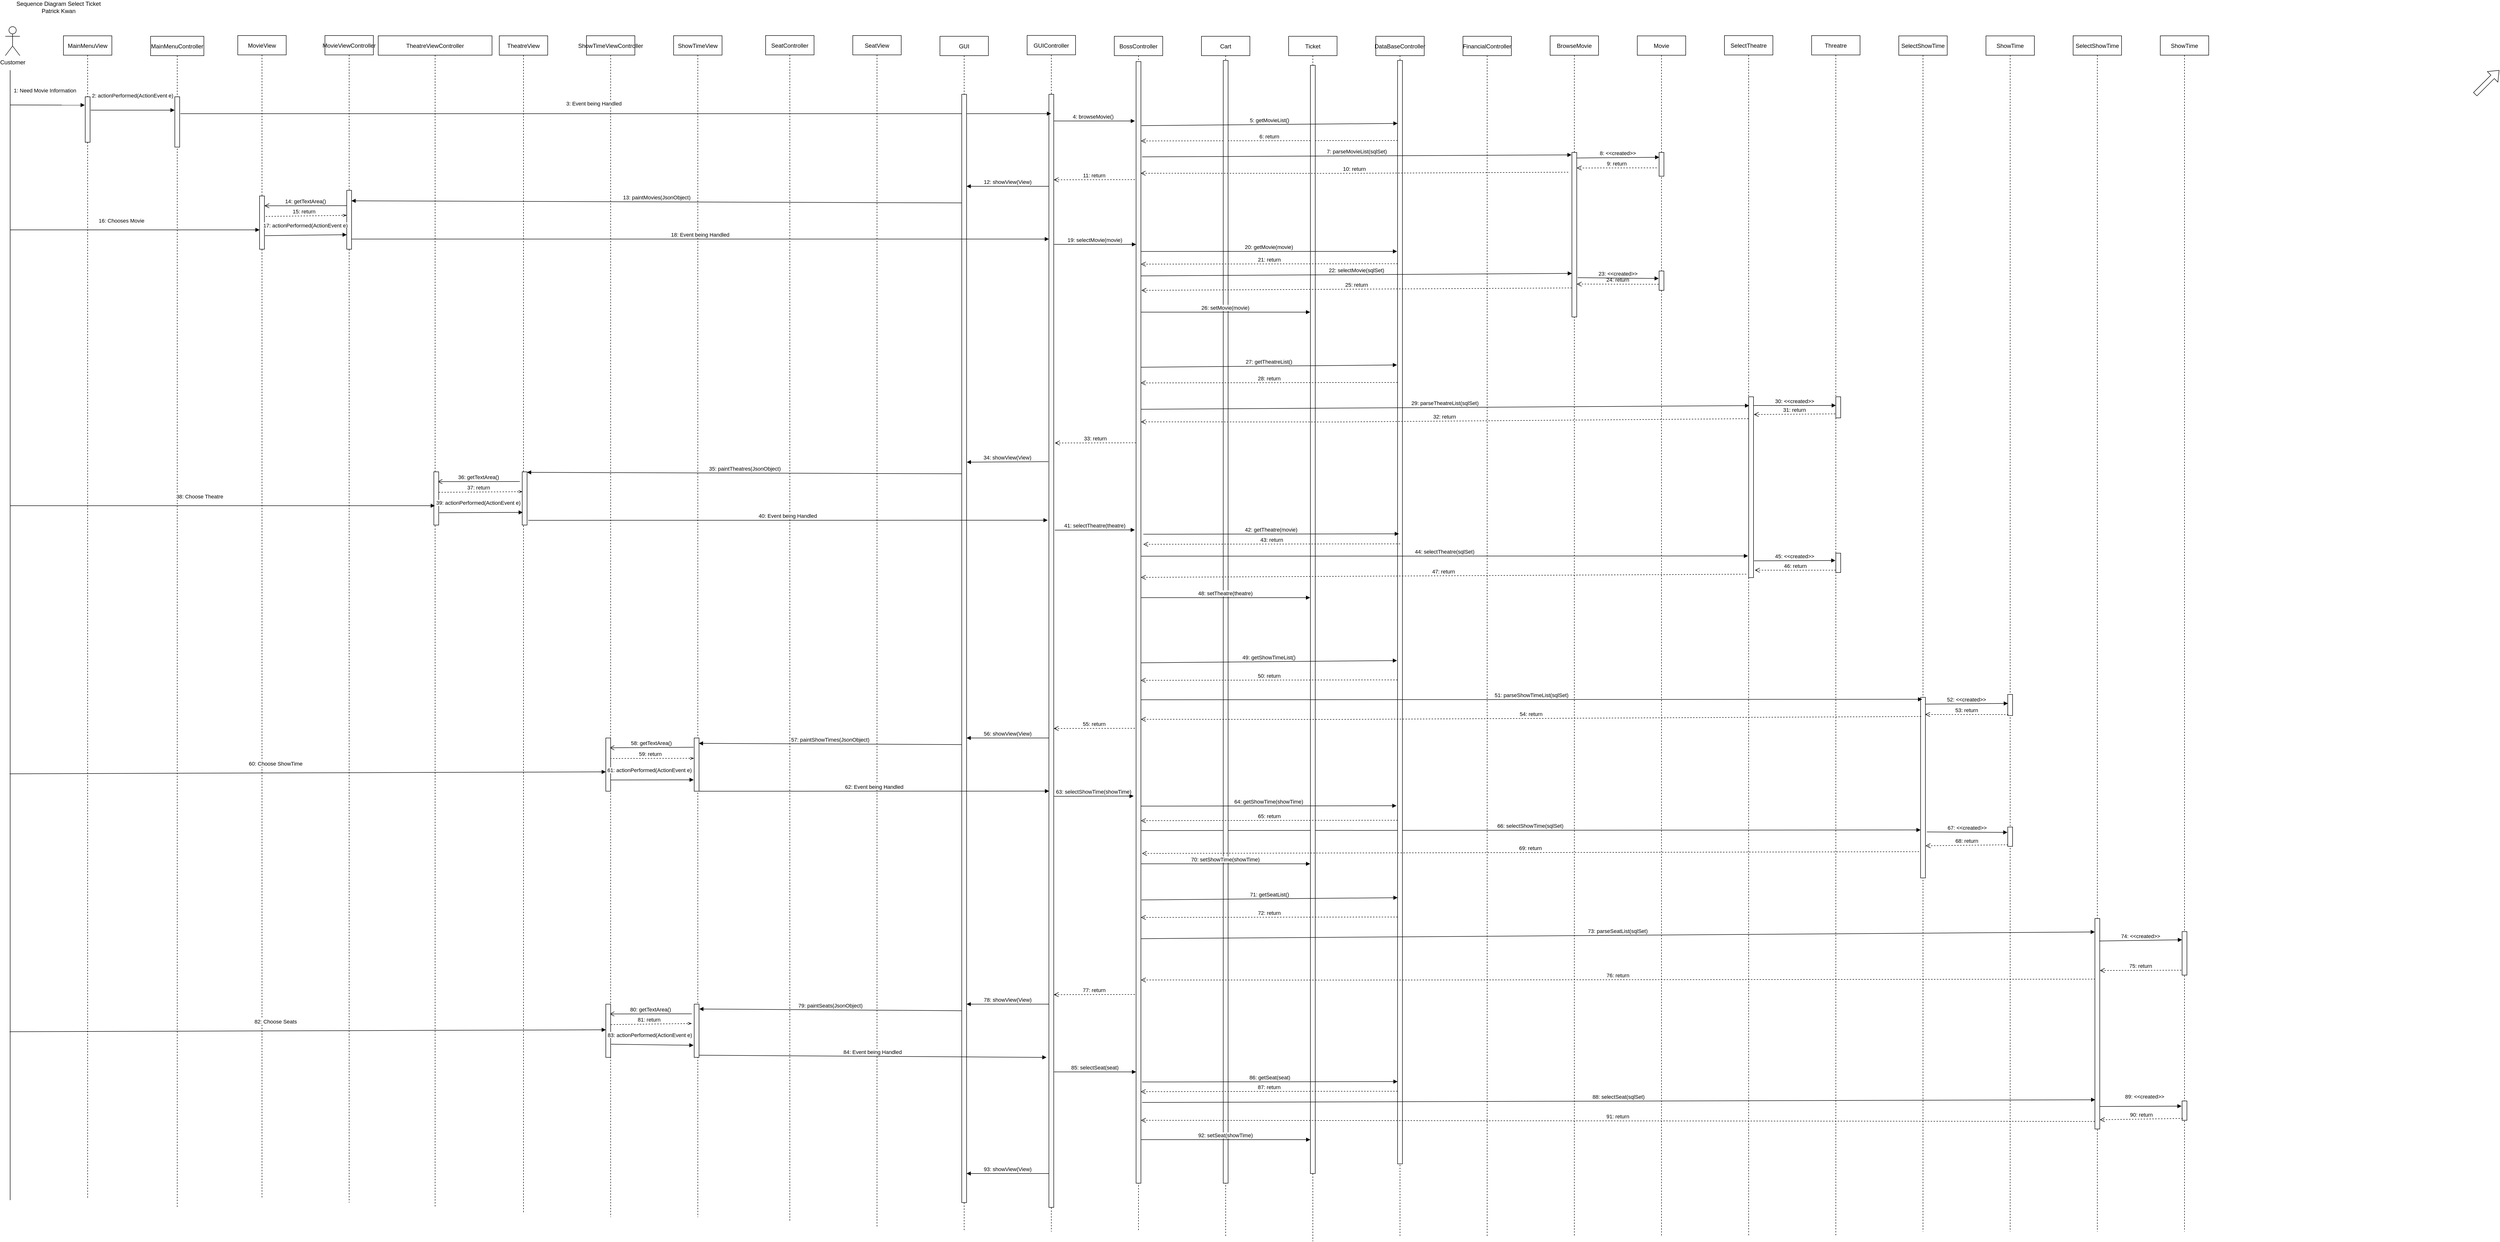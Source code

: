 <mxfile version="13.10.1" type="device"><diagram id="RpcwMZ3hJ1o9VPm2dOrJ" name="Page-1"><mxGraphModel dx="4512" dy="1007" grid="1" gridSize="10" guides="1" tooltips="1" connect="1" arrows="1" fold="1" page="1" pageScale="1" pageWidth="827" pageHeight="1169" math="0" shadow="0"><root><mxCell id="0"/><mxCell id="1" parent="0"/><mxCell id="SmkIMqeIg3POfSPbGRKb-4" value="GUI" style="shape=umlLifeline;perimeter=lifelinePerimeter;container=1;collapsible=0;recursiveResize=0;rounded=0;shadow=0;strokeWidth=1;" parent="1" vertex="1"><mxGeometry x="120" y="80" width="100" height="2470" as="geometry"/></mxCell><mxCell id="SmkIMqeIg3POfSPbGRKb-5" value="BossController" style="shape=umlLifeline;perimeter=lifelinePerimeter;container=1;collapsible=0;recursiveResize=0;rounded=0;shadow=0;strokeWidth=1;" parent="1" vertex="1"><mxGeometry x="480" y="80" width="100" height="2470" as="geometry"/></mxCell><mxCell id="SmkIMqeIg3POfSPbGRKb-6" value="Cart" style="shape=umlLifeline;perimeter=lifelinePerimeter;container=1;collapsible=0;recursiveResize=0;rounded=0;shadow=0;strokeWidth=1;" parent="1" vertex="1"><mxGeometry x="660" y="80" width="100" height="2480" as="geometry"/></mxCell><mxCell id="SmkIMqeIg3POfSPbGRKb-9" value="Ticket" style="shape=umlLifeline;perimeter=lifelinePerimeter;container=1;collapsible=0;recursiveResize=0;rounded=0;shadow=0;strokeWidth=1;" parent="1" vertex="1"><mxGeometry x="840" y="80" width="100" height="2490" as="geometry"/></mxCell><mxCell id="SmkIMqeIg3POfSPbGRKb-11" value="BrowseMovie" style="shape=umlLifeline;perimeter=lifelinePerimeter;container=1;collapsible=0;recursiveResize=0;rounded=0;shadow=0;strokeWidth=1;" parent="1" vertex="1"><mxGeometry x="1380" y="79.17" width="100" height="2480.83" as="geometry"/></mxCell><mxCell id="SmkIMqeIg3POfSPbGRKb-12" value="Movie" style="shape=umlLifeline;perimeter=lifelinePerimeter;container=1;collapsible=0;recursiveResize=0;rounded=0;shadow=0;strokeWidth=1;" parent="1" vertex="1"><mxGeometry x="1560" y="79.17" width="100" height="2480.83" as="geometry"/></mxCell><mxCell id="SmkIMqeIg3POfSPbGRKb-13" value="" style="points=[];perimeter=orthogonalPerimeter;rounded=0;shadow=0;strokeWidth=1;" parent="SmkIMqeIg3POfSPbGRKb-12" vertex="1"><mxGeometry x="45" y="240.83" width="10" height="49.17" as="geometry"/></mxCell><mxCell id="SmkIMqeIg3POfSPbGRKb-47" value="" style="points=[];perimeter=orthogonalPerimeter;rounded=0;shadow=0;strokeWidth=1;" parent="SmkIMqeIg3POfSPbGRKb-12" vertex="1"><mxGeometry x="45" y="485.83" width="10" height="40" as="geometry"/></mxCell><mxCell id="SmkIMqeIg3POfSPbGRKb-14" value="SelectTheatre" style="shape=umlLifeline;perimeter=lifelinePerimeter;container=1;collapsible=0;recursiveResize=0;rounded=0;shadow=0;strokeWidth=1;" parent="1" vertex="1"><mxGeometry x="1740" y="78.6" width="100" height="2481.4" as="geometry"/></mxCell><mxCell id="SmkIMqeIg3POfSPbGRKb-15" value="" style="points=[];perimeter=orthogonalPerimeter;rounded=0;shadow=0;strokeWidth=1;" parent="SmkIMqeIg3POfSPbGRKb-14" vertex="1"><mxGeometry x="50" y="746.31" width="10" height="373.69" as="geometry"/></mxCell><mxCell id="SmkIMqeIg3POfSPbGRKb-255" value="66: selectShowTime(sqlSet)" style="verticalAlign=bottom;endArrow=block;entryX=-0.3;entryY=0.779;shadow=0;strokeWidth=1;entryDx=0;entryDy=0;entryPerimeter=0;" parent="SmkIMqeIg3POfSPbGRKb-14" edge="1"><mxGeometry relative="1" as="geometry"><mxPoint x="-1206.72" y="1642.69" as="sourcePoint"/><mxPoint x="405" y="1641.398" as="targetPoint"/></mxGeometry></mxCell><mxCell id="SmkIMqeIg3POfSPbGRKb-16" value="Threatre" style="shape=umlLifeline;perimeter=lifelinePerimeter;container=1;collapsible=0;recursiveResize=0;rounded=0;shadow=0;strokeWidth=1;" parent="1" vertex="1"><mxGeometry x="1920" y="78.6" width="100" height="2481.4" as="geometry"/></mxCell><mxCell id="SmkIMqeIg3POfSPbGRKb-17" value="" style="points=[];perimeter=orthogonalPerimeter;rounded=0;shadow=0;strokeWidth=1;" parent="SmkIMqeIg3POfSPbGRKb-16" vertex="1"><mxGeometry x="50" y="746.31" width="10" height="43.63" as="geometry"/></mxCell><mxCell id="SmkIMqeIg3POfSPbGRKb-18" value="SelectShowTime" style="shape=umlLifeline;perimeter=lifelinePerimeter;container=1;collapsible=0;recursiveResize=0;rounded=0;shadow=0;strokeWidth=1;" parent="1" vertex="1"><mxGeometry x="2100" y="79.17" width="100" height="2470.83" as="geometry"/></mxCell><mxCell id="SmkIMqeIg3POfSPbGRKb-268" value="" style="points=[];perimeter=orthogonalPerimeter;rounded=0;shadow=0;strokeWidth=1;" parent="SmkIMqeIg3POfSPbGRKb-18" vertex="1"><mxGeometry x="45" y="1366.81" width="10" height="373.19" as="geometry"/></mxCell><mxCell id="SmkIMqeIg3POfSPbGRKb-19" value="ShowTime" style="shape=umlLifeline;perimeter=lifelinePerimeter;container=1;collapsible=0;recursiveResize=0;rounded=0;shadow=0;strokeWidth=1;" parent="1" vertex="1"><mxGeometry x="2280" y="79.17" width="100" height="2470.83" as="geometry"/></mxCell><mxCell id="SmkIMqeIg3POfSPbGRKb-269" value="" style="points=[];perimeter=orthogonalPerimeter;rounded=0;shadow=0;strokeWidth=1;" parent="SmkIMqeIg3POfSPbGRKb-19" vertex="1"><mxGeometry x="45" y="1360.83" width="10" height="43.63" as="geometry"/></mxCell><mxCell id="SmkIMqeIg3POfSPbGRKb-270" value="52: &lt;&lt;created&gt;&gt;" style="verticalAlign=bottom;endArrow=block;shadow=0;strokeWidth=1;exitX=1.133;exitY=0.064;exitDx=0;exitDy=0;exitPerimeter=0;entryX=0.171;entryY=0.054;entryDx=0;entryDy=0;entryPerimeter=0;" parent="SmkIMqeIg3POfSPbGRKb-19" edge="1"><mxGeometry relative="1" as="geometry"><mxPoint x="-125.0" y="1380.83" as="sourcePoint"/><mxPoint x="45.38" y="1379.39" as="targetPoint"/></mxGeometry></mxCell><mxCell id="SmkIMqeIg3POfSPbGRKb-252" value="" style="points=[];perimeter=orthogonalPerimeter;rounded=0;shadow=0;strokeWidth=1;" parent="SmkIMqeIg3POfSPbGRKb-19" vertex="1"><mxGeometry x="45" y="1634.83" width="10" height="40" as="geometry"/></mxCell><mxCell id="SmkIMqeIg3POfSPbGRKb-22" value="DataBaseController" style="shape=umlLifeline;perimeter=lifelinePerimeter;container=1;collapsible=0;recursiveResize=0;rounded=0;shadow=0;strokeWidth=1;" parent="1" vertex="1"><mxGeometry x="1020" y="80" width="100" height="2480" as="geometry"/></mxCell><mxCell id="SmkIMqeIg3POfSPbGRKb-23" value="FinancialController" style="shape=umlLifeline;perimeter=lifelinePerimeter;container=1;collapsible=0;recursiveResize=0;rounded=0;shadow=0;strokeWidth=1;" parent="1" vertex="1"><mxGeometry x="1200" y="80" width="100" height="2480" as="geometry"/></mxCell><mxCell id="SmkIMqeIg3POfSPbGRKb-31" value="6: return" style="verticalAlign=bottom;endArrow=open;dashed=1;endSize=8;exitX=0.055;exitY=0.19;shadow=0;strokeWidth=1;exitDx=0;exitDy=0;exitPerimeter=0;entryX=1.029;entryY=0.194;entryDx=0;entryDy=0;entryPerimeter=0;" parent="1" edge="1"><mxGeometry relative="1" as="geometry"><mxPoint x="535" y="296.25" as="targetPoint"/><mxPoint x="1065.26" y="295.41" as="sourcePoint"/><Array as="points"><mxPoint x="934.71" y="295.51"/></Array></mxGeometry></mxCell><mxCell id="SmkIMqeIg3POfSPbGRKb-39" value="4: browseMovie()" style="verticalAlign=bottom;endArrow=block;entryX=-0.243;entryY=0.053;shadow=0;strokeWidth=1;entryDx=0;entryDy=0;entryPerimeter=0;" parent="1" source="SmkIMqeIg3POfSPbGRKb-209" edge="1" target="SmkIMqeIg3POfSPbGRKb-50"><mxGeometry relative="1" as="geometry"><mxPoint x="360" y="250.47" as="sourcePoint"/><mxPoint x="525" y="250" as="targetPoint"/></mxGeometry></mxCell><mxCell id="SmkIMqeIg3POfSPbGRKb-41" value="11: return" style="verticalAlign=bottom;endArrow=open;dashed=1;endSize=8;exitX=0;exitY=0.39;shadow=0;strokeWidth=1;exitDx=0;exitDy=0;exitPerimeter=0;entryX=1.24;entryY=0.433;entryDx=0;entryDy=0;entryPerimeter=0;" parent="1" edge="1"><mxGeometry relative="1" as="geometry"><mxPoint x="355" y="376.54" as="targetPoint"/><mxPoint x="522.6" y="376.17" as="sourcePoint"/></mxGeometry></mxCell><mxCell id="SmkIMqeIg3POfSPbGRKb-43" value="8: &lt;&lt;created&gt;&gt;" style="verticalAlign=bottom;endArrow=block;shadow=0;strokeWidth=1;exitX=1.133;exitY=0.064;exitDx=0;exitDy=0;exitPerimeter=0;entryX=0.171;entryY=0.054;entryDx=0;entryDy=0;entryPerimeter=0;" parent="1" edge="1"><mxGeometry relative="1" as="geometry"><mxPoint x="1435" y="331.44" as="sourcePoint"/><mxPoint x="1605.38" y="330.0" as="targetPoint"/></mxGeometry></mxCell><mxCell id="SmkIMqeIg3POfSPbGRKb-44" value="9: return" style="verticalAlign=bottom;endArrow=open;dashed=1;endSize=8;shadow=0;strokeWidth=1;entryX=0.971;entryY=0.357;entryDx=0;entryDy=0;entryPerimeter=0;" parent="1" edge="1"><mxGeometry relative="1" as="geometry"><mxPoint x="1435" y="352.13" as="targetPoint"/><mxPoint x="1600.29" y="351.83" as="sourcePoint"/></mxGeometry></mxCell><mxCell id="SmkIMqeIg3POfSPbGRKb-45" value="24: return" style="verticalAlign=bottom;endArrow=open;dashed=1;endSize=8;shadow=0;strokeWidth=1;exitX=-0.071;exitY=0.686;exitDx=0;exitDy=0;exitPerimeter=0;" parent="1" edge="1" source="SmkIMqeIg3POfSPbGRKb-47"><mxGeometry relative="1" as="geometry"><mxPoint x="1435" y="592" as="targetPoint"/><mxPoint x="1610.6" y="590.0" as="sourcePoint"/></mxGeometry></mxCell><mxCell id="SmkIMqeIg3POfSPbGRKb-46" value="23: &lt;&lt;created&gt;&gt;" style="verticalAlign=bottom;endArrow=block;shadow=0;strokeWidth=1;exitX=1.186;exitY=0.761;exitDx=0;exitDy=0;exitPerimeter=0;entryX=-0.071;entryY=0.386;entryDx=0;entryDy=0;entryPerimeter=0;" parent="1" source="SmkIMqeIg3POfSPbGRKb-71" target="SmkIMqeIg3POfSPbGRKb-47" edge="1"><mxGeometry relative="1" as="geometry"><mxPoint x="1435" y="611.17" as="sourcePoint"/><mxPoint x="1607.8" y="610" as="targetPoint"/></mxGeometry></mxCell><mxCell id="SmkIMqeIg3POfSPbGRKb-48" value="" style="points=[];perimeter=orthogonalPerimeter;rounded=0;shadow=0;strokeWidth=1;" parent="1" vertex="1"><mxGeometry x="705" y="130" width="10" height="2320" as="geometry"/></mxCell><mxCell id="SmkIMqeIg3POfSPbGRKb-49" value="" style="points=[];perimeter=orthogonalPerimeter;rounded=0;shadow=0;strokeWidth=1;" parent="1" vertex="1"><mxGeometry x="885" y="140" width="10" height="2290" as="geometry"/></mxCell><mxCell id="SmkIMqeIg3POfSPbGRKb-50" value="" style="points=[];perimeter=orthogonalPerimeter;rounded=0;shadow=0;strokeWidth=1;" parent="1" vertex="1"><mxGeometry x="525" y="132.17" width="10" height="2317.83" as="geometry"/></mxCell><mxCell id="SmkIMqeIg3POfSPbGRKb-51" value="" style="points=[];perimeter=orthogonalPerimeter;rounded=0;shadow=0;strokeWidth=1;" parent="1" vertex="1"><mxGeometry x="1065" y="130" width="10" height="2280" as="geometry"/></mxCell><mxCell id="SmkIMqeIg3POfSPbGRKb-52" value="" style="points=[];perimeter=orthogonalPerimeter;rounded=0;shadow=0;strokeWidth=1;" parent="1" vertex="1"><mxGeometry x="1970" y="1148.11" width="10" height="40" as="geometry"/></mxCell><mxCell id="SmkIMqeIg3POfSPbGRKb-54" value="28: return" style="verticalAlign=bottom;endArrow=open;dashed=1;endSize=8;exitX=0.055;exitY=0.19;shadow=0;strokeWidth=1;exitDx=0;exitDy=0;exitPerimeter=0;entryX=1.029;entryY=0.194;entryDx=0;entryDy=0;entryPerimeter=0;" parent="1" edge="1"><mxGeometry relative="1" as="geometry"><mxPoint x="534.74" y="796.25" as="targetPoint"/><mxPoint x="1065" y="795.41" as="sourcePoint"/><Array as="points"><mxPoint x="934.45" y="795.51"/></Array></mxGeometry></mxCell><mxCell id="SmkIMqeIg3POfSPbGRKb-55" value="29: parseTheatreList(sqlSet)" style="verticalAlign=bottom;endArrow=block;shadow=0;strokeWidth=1;exitX=1.24;exitY=0.296;exitDx=0;exitDy=0;exitPerimeter=0;entryX=0.105;entryY=0.049;entryDx=0;entryDy=0;entryPerimeter=0;" parent="1" target="SmkIMqeIg3POfSPbGRKb-15" edge="1"><mxGeometry relative="1" as="geometry"><mxPoint x="535" y="850.69" as="sourcePoint"/><mxPoint x="1786.41" y="844.15" as="targetPoint"/></mxGeometry></mxCell><mxCell id="SmkIMqeIg3POfSPbGRKb-56" value="32: return" style="verticalAlign=bottom;endArrow=open;dashed=1;endSize=8;exitX=0.496;exitY=0.319;shadow=0;strokeWidth=1;exitDx=0;exitDy=0;exitPerimeter=0;entryX=0.944;entryY=0.704;entryDx=0;entryDy=0;entryPerimeter=0;" parent="1" source="SmkIMqeIg3POfSPbGRKb-14" edge="1"><mxGeometry relative="1" as="geometry"><mxPoint x="535" y="876.692" as="targetPoint"/><mxPoint x="1782.5" y="874.96" as="sourcePoint"/><Array as="points"><mxPoint x="939.7" y="876.97"/></Array></mxGeometry></mxCell><mxCell id="SmkIMqeIg3POfSPbGRKb-57" value="44: selectTheatre(sqlSet)" style="verticalAlign=bottom;endArrow=block;entryX=-0.133;entryY=0.88;shadow=0;strokeWidth=1;entryDx=0;entryDy=0;entryPerimeter=0;exitX=1.081;exitY=0.441;exitDx=0;exitDy=0;exitPerimeter=0;" parent="1" edge="1" target="SmkIMqeIg3POfSPbGRKb-15" source="SmkIMqeIg3POfSPbGRKb-50"><mxGeometry relative="1" as="geometry"><mxPoint x="535.28" y="1164.19" as="sourcePoint"/><mxPoint x="1784.17" y="1153.13" as="targetPoint"/></mxGeometry></mxCell><mxCell id="SmkIMqeIg3POfSPbGRKb-58" value="47: return" style="verticalAlign=bottom;endArrow=open;dashed=1;endSize=8;shadow=0;strokeWidth=1;entryX=1.2;entryY=0.599;entryDx=0;entryDy=0;entryPerimeter=0;exitX=0;exitY=0.949;exitDx=0;exitDy=0;exitPerimeter=0;" parent="1" edge="1"><mxGeometry relative="1" as="geometry"><mxPoint x="535" y="1198.11" as="targetPoint"/><mxPoint x="1785" y="1191.48" as="sourcePoint"/></mxGeometry></mxCell><mxCell id="SmkIMqeIg3POfSPbGRKb-59" value="48: setTheatre(theatre)" style="verticalAlign=bottom;endArrow=block;shadow=0;strokeWidth=1;entryX=-0.057;entryY=0.777;entryDx=0;entryDy=0;entryPerimeter=0;" parent="1" edge="1"><mxGeometry relative="1" as="geometry"><mxPoint x="535" y="1240.0" as="sourcePoint"/><mxPoint x="884.43" y="1240.0" as="targetPoint"/></mxGeometry></mxCell><mxCell id="SmkIMqeIg3POfSPbGRKb-61" value="27: getTheatreList()" style="verticalAlign=bottom;endArrow=block;shadow=0;strokeWidth=1;exitX=1.12;exitY=0.631;exitDx=0;exitDy=0;exitPerimeter=0;" parent="1" edge="1"><mxGeometry relative="1" as="geometry"><mxPoint x="535" y="763.86" as="sourcePoint"/><mxPoint x="1063.8" y="759.18" as="targetPoint"/></mxGeometry></mxCell><mxCell id="SmkIMqeIg3POfSPbGRKb-63" value="55: return" style="verticalAlign=bottom;endArrow=open;dashed=1;endSize=8;exitX=0;exitY=0.39;shadow=0;strokeWidth=1;exitDx=0;exitDy=0;exitPerimeter=0;entryX=1.24;entryY=0.433;entryDx=0;entryDy=0;entryPerimeter=0;" parent="1" edge="1"><mxGeometry relative="1" as="geometry"><mxPoint x="355" y="1510.37" as="targetPoint"/><mxPoint x="522.6" y="1510.0" as="sourcePoint"/></mxGeometry></mxCell><mxCell id="SmkIMqeIg3POfSPbGRKb-65" value="30: &lt;&lt;created&gt;&gt;" style="verticalAlign=bottom;endArrow=block;shadow=0;strokeWidth=1;entryX=0;entryY=0.411;entryDx=0;entryDy=0;entryPerimeter=0;" parent="1" target="SmkIMqeIg3POfSPbGRKb-17" edge="1"><mxGeometry relative="1" as="geometry"><mxPoint x="1800" y="843" as="sourcePoint"/><mxPoint x="1965.38" y="843.47" as="targetPoint"/></mxGeometry></mxCell><mxCell id="SmkIMqeIg3POfSPbGRKb-66" value="31: return" style="verticalAlign=bottom;endArrow=open;dashed=1;endSize=8;shadow=0;strokeWidth=1;entryX=1.067;entryY=0.098;entryDx=0;entryDy=0;entryPerimeter=0;exitX=0.488;exitY=0.315;exitDx=0;exitDy=0;exitPerimeter=0;" parent="1" source="SmkIMqeIg3POfSPbGRKb-16" target="SmkIMqeIg3POfSPbGRKb-15" edge="1"><mxGeometry relative="1" as="geometry"><mxPoint x="1795" y="857.04" as="targetPoint"/><mxPoint x="1960.29" y="856.74" as="sourcePoint"/></mxGeometry></mxCell><mxCell id="SmkIMqeIg3POfSPbGRKb-67" value="46: return" style="verticalAlign=bottom;endArrow=open;dashed=1;endSize=8;shadow=0;strokeWidth=1;entryX=1.28;entryY=0.959;entryDx=0;entryDy=0;entryPerimeter=0;exitX=0;exitY=0.879;exitDx=0;exitDy=0;exitPerimeter=0;" parent="1" edge="1" target="SmkIMqeIg3POfSPbGRKb-15" source="SmkIMqeIg3POfSPbGRKb-52"><mxGeometry relative="1" as="geometry"><mxPoint x="1794.4" y="1188.11" as="targetPoint"/><mxPoint x="1970" y="1185.74" as="sourcePoint"/></mxGeometry></mxCell><mxCell id="SmkIMqeIg3POfSPbGRKb-68" value="45: &lt;&lt;created&gt;&gt;" style="verticalAlign=bottom;endArrow=block;shadow=0;strokeWidth=1;exitX=1.105;exitY=0.907;exitDx=0;exitDy=0;exitPerimeter=0;entryX=-0.086;entryY=0.377;entryDx=0;entryDy=0;entryPerimeter=0;" parent="1" edge="1" target="SmkIMqeIg3POfSPbGRKb-52" source="SmkIMqeIg3POfSPbGRKb-15"><mxGeometry relative="1" as="geometry"><mxPoint x="1802.2" y="1159.28" as="sourcePoint"/><mxPoint x="1975" y="1158.11" as="targetPoint"/></mxGeometry></mxCell><mxCell id="SmkIMqeIg3POfSPbGRKb-69" value="20: getMovie(movie)" style="verticalAlign=bottom;endArrow=block;shadow=0;strokeWidth=1;entryX=-0.1;entryY=0.173;entryDx=0;entryDy=0;entryPerimeter=0;" parent="1" target="SmkIMqeIg3POfSPbGRKb-51" edge="1"><mxGeometry relative="1" as="geometry"><mxPoint x="535" y="524.58" as="sourcePoint"/><mxPoint x="1069.5" y="524.58" as="targetPoint"/></mxGeometry></mxCell><mxCell id="SmkIMqeIg3POfSPbGRKb-70" value="21: return" style="verticalAlign=bottom;endArrow=open;dashed=1;endSize=8;exitX=0.055;exitY=0.19;shadow=0;strokeWidth=1;exitDx=0;exitDy=0;exitPerimeter=0;entryX=1.029;entryY=0.194;entryDx=0;entryDy=0;entryPerimeter=0;" parent="1" edge="1"><mxGeometry relative="1" as="geometry"><mxPoint x="535" y="550.84" as="targetPoint"/><mxPoint x="1065.26" y="550" as="sourcePoint"/><Array as="points"><mxPoint x="934.71" y="550.1"/></Array></mxGeometry></mxCell><mxCell id="SmkIMqeIg3POfSPbGRKb-71" value="" style="points=[];perimeter=orthogonalPerimeter;rounded=0;shadow=0;strokeWidth=1;" parent="1" vertex="1"><mxGeometry x="1425" y="320" width="10" height="340" as="geometry"/></mxCell><mxCell id="SmkIMqeIg3POfSPbGRKb-73" value="42: getTheatre(movie)" style="verticalAlign=bottom;endArrow=block;entryX=-0.228;entryY=0.227;shadow=0;strokeWidth=1;entryDx=0;entryDy=0;entryPerimeter=0;" parent="1" edge="1"><mxGeometry relative="1" as="geometry"><mxPoint x="540" y="1108.9" as="sourcePoint"/><mxPoint x="1067.72" y="1108.11" as="targetPoint"/></mxGeometry></mxCell><mxCell id="SmkIMqeIg3POfSPbGRKb-74" value="43: return" style="verticalAlign=bottom;endArrow=open;dashed=1;endSize=8;exitX=0.055;exitY=0.19;shadow=0;strokeWidth=1;exitDx=0;exitDy=0;exitPerimeter=0;entryX=1.029;entryY=0.194;entryDx=0;entryDy=0;entryPerimeter=0;" parent="1" edge="1"><mxGeometry relative="1" as="geometry"><mxPoint x="540" y="1129.74" as="targetPoint"/><mxPoint x="1070.26" y="1128.9" as="sourcePoint"/><Array as="points"><mxPoint x="939.71" y="1129.0"/></Array></mxGeometry></mxCell><mxCell id="SmkIMqeIg3POfSPbGRKb-75" value="50: return" style="verticalAlign=bottom;endArrow=open;dashed=1;endSize=8;exitX=0.055;exitY=0.19;shadow=0;strokeWidth=1;exitDx=0;exitDy=0;exitPerimeter=0;entryX=1.029;entryY=0.194;entryDx=0;entryDy=0;entryPerimeter=0;" parent="1" edge="1"><mxGeometry relative="1" as="geometry"><mxPoint x="534.74" y="1410.84" as="targetPoint"/><mxPoint x="1065" y="1410" as="sourcePoint"/><Array as="points"><mxPoint x="934.45" y="1410.1"/></Array></mxGeometry></mxCell><mxCell id="SmkIMqeIg3POfSPbGRKb-82" value="49: getShowTimeList()" style="verticalAlign=bottom;endArrow=block;shadow=0;strokeWidth=1;exitX=1.12;exitY=0.631;exitDx=0;exitDy=0;exitPerimeter=0;" parent="1" edge="1"><mxGeometry relative="1" as="geometry"><mxPoint x="535" y="1374.68" as="sourcePoint"/><mxPoint x="1063.8" y="1370.0" as="targetPoint"/></mxGeometry></mxCell><mxCell id="SmkIMqeIg3POfSPbGRKb-83" value="63: selectShowTime(showTime)" style="verticalAlign=bottom;endArrow=block;entryX=0;entryY=0.093;shadow=0;strokeWidth=1;entryDx=0;entryDy=0;entryPerimeter=0;" parent="1" edge="1"><mxGeometry relative="1" as="geometry"><mxPoint x="355" y="1650.47" as="sourcePoint"/><mxPoint x="520" y="1650" as="targetPoint"/></mxGeometry></mxCell><mxCell id="SmkIMqeIg3POfSPbGRKb-94" value="72: return" style="verticalAlign=bottom;endArrow=open;dashed=1;endSize=8;exitX=0.055;exitY=0.19;shadow=0;strokeWidth=1;exitDx=0;exitDy=0;exitPerimeter=0;entryX=1.029;entryY=0.194;entryDx=0;entryDy=0;entryPerimeter=0;" parent="1" edge="1"><mxGeometry relative="1" as="geometry"><mxPoint x="535.0" y="1900.84" as="targetPoint"/><mxPoint x="1065.26" y="1900.0" as="sourcePoint"/><Array as="points"><mxPoint x="934.71" y="1900.1"/></Array></mxGeometry></mxCell><mxCell id="SmkIMqeIg3POfSPbGRKb-96" value="76: return" style="verticalAlign=bottom;endArrow=open;dashed=1;endSize=8;exitX=0.067;exitY=0.288;shadow=0;strokeWidth=1;exitDx=0;exitDy=0;exitPerimeter=0;entryX=0.944;entryY=0.704;entryDx=0;entryDy=0;entryPerimeter=0;" parent="1" edge="1" source="SmkIMqeIg3POfSPbGRKb-295"><mxGeometry relative="1" as="geometry"><mxPoint x="535" y="2030.002" as="targetPoint"/><mxPoint x="2486" y="2031.942" as="sourcePoint"/><Array as="points"><mxPoint x="939.7" y="2030.28"/></Array></mxGeometry></mxCell><mxCell id="SmkIMqeIg3POfSPbGRKb-97" value="88: selectSeat(sqlSet)" style="verticalAlign=bottom;endArrow=block;entryX=0.067;entryY=0.861;shadow=0;strokeWidth=1;entryDx=0;entryDy=0;entryPerimeter=0;exitX=1.243;exitY=0.928;exitDx=0;exitDy=0;exitPerimeter=0;" parent="1" edge="1" target="SmkIMqeIg3POfSPbGRKb-295" source="SmkIMqeIg3POfSPbGRKb-50"><mxGeometry relative="1" as="geometry"><mxPoint x="538.28" y="2281.55" as="sourcePoint"/><mxPoint x="2490" y="2280.004" as="targetPoint"/></mxGeometry></mxCell><mxCell id="SmkIMqeIg3POfSPbGRKb-98" value="91: return" style="verticalAlign=bottom;endArrow=open;dashed=1;endSize=8;shadow=0;strokeWidth=1;entryX=1.2;entryY=0.599;entryDx=0;entryDy=0;entryPerimeter=0;exitX=-0.01;exitY=0.964;exitDx=0;exitDy=0;exitPerimeter=0;" parent="1" edge="1" source="SmkIMqeIg3POfSPbGRKb-295"><mxGeometry relative="1" as="geometry"><mxPoint x="535" y="2320.0" as="targetPoint"/><mxPoint x="2487" y="2323.694" as="sourcePoint"/></mxGeometry></mxCell><mxCell id="SmkIMqeIg3POfSPbGRKb-99" value="92: setSeat(showTime)" style="verticalAlign=bottom;endArrow=block;shadow=0;strokeWidth=1;entryX=-0.057;entryY=0.777;entryDx=0;entryDy=0;entryPerimeter=0;" parent="1" edge="1"><mxGeometry relative="1" as="geometry"><mxPoint x="535.29" y="2360.0" as="sourcePoint"/><mxPoint x="884.72" y="2360.0" as="targetPoint"/></mxGeometry></mxCell><mxCell id="SmkIMqeIg3POfSPbGRKb-101" value="71: getSeatList()" style="verticalAlign=bottom;endArrow=block;shadow=0;strokeWidth=1;exitX=1.12;exitY=0.631;exitDx=0;exitDy=0;exitPerimeter=0;" parent="1" edge="1"><mxGeometry relative="1" as="geometry"><mxPoint x="536.2" y="1864.68" as="sourcePoint"/><mxPoint x="1065.0" y="1860.0" as="targetPoint"/></mxGeometry></mxCell><mxCell id="SmkIMqeIg3POfSPbGRKb-104" value="85: selectSeat(seat)" style="verticalAlign=bottom;endArrow=block;entryX=0;entryY=0;shadow=0;strokeWidth=1;" parent="1" edge="1"><mxGeometry relative="1" as="geometry"><mxPoint x="355" y="2220" as="sourcePoint"/><mxPoint x="525" y="2220" as="targetPoint"/></mxGeometry></mxCell><mxCell id="SmkIMqeIg3POfSPbGRKb-105" value="86: getSeat(seat)" style="verticalAlign=bottom;endArrow=block;entryX=-0.228;entryY=0.227;shadow=0;strokeWidth=1;entryDx=0;entryDy=0;entryPerimeter=0;" parent="1" edge="1"><mxGeometry relative="1" as="geometry"><mxPoint x="537.28" y="2240.79" as="sourcePoint"/><mxPoint x="1065.0" y="2240.0" as="targetPoint"/></mxGeometry></mxCell><mxCell id="SmkIMqeIg3POfSPbGRKb-106" value="87: return" style="verticalAlign=bottom;endArrow=open;dashed=1;endSize=8;exitX=0.055;exitY=0.19;shadow=0;strokeWidth=1;exitDx=0;exitDy=0;exitPerimeter=0;entryX=1.029;entryY=0.194;entryDx=0;entryDy=0;entryPerimeter=0;" parent="1" edge="1"><mxGeometry relative="1" as="geometry"><mxPoint x="534.74" y="2260.84" as="targetPoint"/><mxPoint x="1065.0" y="2260" as="sourcePoint"/><Array as="points"><mxPoint x="934.45" y="2260.1"/></Array></mxGeometry></mxCell><mxCell id="SmkIMqeIg3POfSPbGRKb-108" value="SelectShowTime" style="shape=umlLifeline;perimeter=lifelinePerimeter;container=1;collapsible=0;recursiveResize=0;rounded=0;shadow=0;strokeWidth=1;" parent="1" vertex="1"><mxGeometry x="2460" y="79" width="100" height="2471" as="geometry"/></mxCell><mxCell id="SmkIMqeIg3POfSPbGRKb-109" value="ShowTime" style="shape=umlLifeline;perimeter=lifelinePerimeter;container=1;collapsible=0;recursiveResize=0;rounded=0;shadow=0;strokeWidth=1;" parent="1" vertex="1"><mxGeometry x="2640" y="79" width="100" height="2471" as="geometry"/></mxCell><mxCell id="SmkIMqeIg3POfSPbGRKb-293" value="" style="points=[];perimeter=orthogonalPerimeter;rounded=0;shadow=0;strokeWidth=1;" parent="SmkIMqeIg3POfSPbGRKb-109" vertex="1"><mxGeometry x="45" y="1851" width="10" height="90" as="geometry"/></mxCell><mxCell id="SmkIMqeIg3POfSPbGRKb-294" value="" style="points=[];perimeter=orthogonalPerimeter;rounded=0;shadow=0;strokeWidth=1;" parent="SmkIMqeIg3POfSPbGRKb-109" vertex="1"><mxGeometry x="45" y="2201" width="10" height="40" as="geometry"/></mxCell><mxCell id="SmkIMqeIg3POfSPbGRKb-117" value="MainMenuView" style="shape=umlLifeline;perimeter=lifelinePerimeter;container=1;collapsible=0;recursiveResize=0;rounded=0;shadow=0;strokeWidth=1;" parent="1" vertex="1"><mxGeometry x="-1690" y="79" width="100" height="2401" as="geometry"/></mxCell><mxCell id="SmkIMqeIg3POfSPbGRKb-138" value="" style="points=[];perimeter=orthogonalPerimeter;rounded=0;shadow=0;strokeWidth=1;" parent="SmkIMqeIg3POfSPbGRKb-117" vertex="1"><mxGeometry x="45" y="126" width="10" height="94" as="geometry"/></mxCell><mxCell id="SmkIMqeIg3POfSPbGRKb-118" value="MainMenuController" style="shape=umlLifeline;perimeter=lifelinePerimeter;container=1;collapsible=0;recursiveResize=0;rounded=0;shadow=0;strokeWidth=1;" parent="1" vertex="1"><mxGeometry x="-1510" y="80" width="110" height="2420" as="geometry"/></mxCell><mxCell id="SmkIMqeIg3POfSPbGRKb-119" value="" style="points=[];perimeter=orthogonalPerimeter;rounded=0;shadow=0;strokeWidth=1;" parent="SmkIMqeIg3POfSPbGRKb-118" vertex="1"><mxGeometry x="50" y="125" width="10" height="104" as="geometry"/></mxCell><mxCell id="SmkIMqeIg3POfSPbGRKb-120" value="MovieView" style="shape=umlLifeline;perimeter=lifelinePerimeter;container=1;collapsible=0;recursiveResize=0;rounded=0;shadow=0;strokeWidth=1;" parent="1" vertex="1"><mxGeometry x="-1330" y="78.43" width="100" height="2401.57" as="geometry"/></mxCell><mxCell id="SmkIMqeIg3POfSPbGRKb-122" value="MovieViewController" style="shape=umlLifeline;perimeter=lifelinePerimeter;container=1;collapsible=0;recursiveResize=0;rounded=0;shadow=0;strokeWidth=1;" parent="1" vertex="1"><mxGeometry x="-1150" y="78.43" width="100" height="2411.57" as="geometry"/></mxCell><mxCell id="SmkIMqeIg3POfSPbGRKb-217" value="15: return" style="verticalAlign=bottom;endArrow=none;dashed=1;endSize=8;shadow=0;strokeWidth=1;entryX=1.24;entryY=0.811;entryDx=0;entryDy=0;entryPerimeter=0;exitX=0.3;exitY=0.993;exitDx=0;exitDy=0;exitPerimeter=0;endFill=0;startArrow=openThin;startFill=0;" parent="SmkIMqeIg3POfSPbGRKb-122" edge="1"><mxGeometry relative="1" as="geometry"><mxPoint x="-130.6" y="373.94" as="targetPoint"/><mxPoint x="45" y="371.57" as="sourcePoint"/></mxGeometry></mxCell><mxCell id="SmkIMqeIg3POfSPbGRKb-218" value="14: getTextArea()" style="verticalAlign=bottom;endArrow=open;endSize=8;shadow=0;strokeWidth=1;exitX=0.3;exitY=0.993;exitDx=0;exitDy=0;exitPerimeter=0;startArrow=none;startFill=0;endFill=0;entryX=1;entryY=0.253;entryDx=0;entryDy=0;entryPerimeter=0;" parent="SmkIMqeIg3POfSPbGRKb-122" edge="1"><mxGeometry relative="1" as="geometry"><mxPoint x="-125" y="351.81" as="targetPoint"/><mxPoint x="45" y="351.57" as="sourcePoint"/></mxGeometry></mxCell><mxCell id="SmkIMqeIg3POfSPbGRKb-220" value="" style="points=[];perimeter=orthogonalPerimeter;rounded=0;shadow=0;strokeWidth=1;" parent="SmkIMqeIg3POfSPbGRKb-122" vertex="1"><mxGeometry x="-135" y="331.57" width="10" height="110" as="geometry"/></mxCell><mxCell id="SmkIMqeIg3POfSPbGRKb-221" value="" style="points=[];perimeter=orthogonalPerimeter;rounded=0;shadow=0;strokeWidth=1;" parent="SmkIMqeIg3POfSPbGRKb-122" vertex="1"><mxGeometry x="45" y="320" width="10" height="121.57" as="geometry"/></mxCell><mxCell id="SmkIMqeIg3POfSPbGRKb-219" value="17: actionPerformed(ActionEvent e)" style="verticalAlign=bottom;endArrow=block;shadow=0;strokeWidth=1;exitX=1.1;exitY=0.745;exitDx=0;exitDy=0;exitPerimeter=0;" parent="SmkIMqeIg3POfSPbGRKb-122" source="SmkIMqeIg3POfSPbGRKb-220" edge="1"><mxGeometry x="-0.006" y="11" relative="1" as="geometry"><mxPoint x="-115" y="413.01" as="sourcePoint"/><mxPoint x="45" y="411.57" as="targetPoint"/><mxPoint as="offset"/></mxGeometry></mxCell><mxCell id="SmkIMqeIg3POfSPbGRKb-124" value="TheatreViewController" style="shape=umlLifeline;perimeter=lifelinePerimeter;container=1;collapsible=0;recursiveResize=0;rounded=0;shadow=0;strokeWidth=1;" parent="1" vertex="1"><mxGeometry x="-1040" y="79" width="235" height="2421" as="geometry"/></mxCell><mxCell id="SmkIMqeIg3POfSPbGRKb-125" value="TheatreView" style="shape=umlLifeline;perimeter=lifelinePerimeter;container=1;collapsible=0;recursiveResize=0;rounded=0;shadow=0;strokeWidth=1;" parent="1" vertex="1"><mxGeometry x="-790" y="79" width="100" height="2431" as="geometry"/></mxCell><mxCell id="SmkIMqeIg3POfSPbGRKb-128" value="1: Need Movie Information" style="verticalAlign=bottom;endArrow=block;shadow=0;strokeWidth=1;exitX=1.133;exitY=0.064;exitDx=0;exitDy=0;exitPerimeter=0;entryX=-0.1;entryY=0.183;entryDx=0;entryDy=0;entryPerimeter=0;" parent="1" target="SmkIMqeIg3POfSPbGRKb-138" edge="1"><mxGeometry x="-0.064" y="21" relative="1" as="geometry"><mxPoint x="-1800" y="221.85" as="sourcePoint"/><mxPoint x="-1640" y="220.41" as="targetPoint"/><mxPoint as="offset"/></mxGeometry></mxCell><mxCell id="SmkIMqeIg3POfSPbGRKb-144" value="ShowTimeViewController" style="shape=umlLifeline;perimeter=lifelinePerimeter;container=1;collapsible=0;recursiveResize=0;rounded=0;shadow=0;strokeWidth=1;" parent="1" vertex="1"><mxGeometry x="-610" y="78.83" width="100" height="2441.17" as="geometry"/></mxCell><mxCell id="SmkIMqeIg3POfSPbGRKb-145" value="ShowTimeView" style="shape=umlLifeline;perimeter=lifelinePerimeter;container=1;collapsible=0;recursiveResize=0;rounded=0;shadow=0;strokeWidth=1;" parent="1" vertex="1"><mxGeometry x="-430" y="78.83" width="100" height="2441.17" as="geometry"/></mxCell><mxCell id="SmkIMqeIg3POfSPbGRKb-153" value="SeatController" style="shape=umlLifeline;perimeter=lifelinePerimeter;container=1;collapsible=0;recursiveResize=0;rounded=0;shadow=0;strokeWidth=1;" parent="1" vertex="1"><mxGeometry x="-240" y="78.43" width="100" height="2451.57" as="geometry"/></mxCell><mxCell id="SmkIMqeIg3POfSPbGRKb-154" value="SeatView" style="shape=umlLifeline;perimeter=lifelinePerimeter;container=1;collapsible=0;recursiveResize=0;rounded=0;shadow=0;strokeWidth=1;" parent="1" vertex="1"><mxGeometry x="-60" y="78.43" width="100" height="2461.57" as="geometry"/></mxCell><mxCell id="SmkIMqeIg3POfSPbGRKb-162" value="" style="endArrow=none;html=1;" parent="1" edge="1"><mxGeometry width="50" height="50" relative="1" as="geometry"><mxPoint x="-1800" y="2485" as="sourcePoint"/><mxPoint x="-1800" y="150" as="targetPoint"/></mxGeometry></mxCell><mxCell id="SmkIMqeIg3POfSPbGRKb-163" value="Customer" style="shape=umlActor;html=1;verticalLabelPosition=bottom;verticalAlign=top;align=center;" parent="1" vertex="1"><mxGeometry x="-1810" y="60" width="30" height="60" as="geometry"/></mxCell><mxCell id="SmkIMqeIg3POfSPbGRKb-164" value="2: actionPerformed(ActionEvent e)" style="verticalAlign=bottom;endArrow=block;shadow=0;strokeWidth=1;exitX=1.14;exitY=0.294;exitDx=0;exitDy=0;exitPerimeter=0;entryX=-0.045;entryY=0.266;entryDx=0;entryDy=0;entryPerimeter=0;" parent="1" source="SmkIMqeIg3POfSPbGRKb-138" target="SmkIMqeIg3POfSPbGRKb-119" edge="1"><mxGeometry x="0.001" y="21" relative="1" as="geometry"><mxPoint x="-1630" y="231.85" as="sourcePoint"/><mxPoint x="-1470" y="230.41" as="targetPoint"/><mxPoint as="offset"/></mxGeometry></mxCell><mxCell id="SmkIMqeIg3POfSPbGRKb-167" value="13: paintMovies(JsonObject)" style="verticalAlign=bottom;endArrow=none;shadow=0;strokeWidth=1;startArrow=block;startFill=1;endFill=0;entryX=0.1;entryY=0.09;entryDx=0;entryDy=0;entryPerimeter=0;exitX=0.982;exitY=0.177;exitDx=0;exitDy=0;exitPerimeter=0;" parent="1" source="SmkIMqeIg3POfSPbGRKb-221" edge="1"><mxGeometry relative="1" as="geometry"><mxPoint x="-1090" y="420" as="sourcePoint"/><mxPoint x="166.0" y="424.3" as="targetPoint"/></mxGeometry></mxCell><mxCell id="SmkIMqeIg3POfSPbGRKb-209" value="GUIController" style="shape=umlLifeline;perimeter=lifelinePerimeter;container=1;collapsible=0;recursiveResize=0;rounded=0;shadow=0;strokeWidth=1;" parent="1" vertex="1"><mxGeometry x="300" y="78.26" width="100" height="2471.74" as="geometry"/></mxCell><mxCell id="SmkIMqeIg3POfSPbGRKb-212" value="" style="points=[];perimeter=orthogonalPerimeter;rounded=0;shadow=0;strokeWidth=1;" parent="1" vertex="1"><mxGeometry x="345" y="200" width="10" height="2300" as="geometry"/></mxCell><mxCell id="SmkIMqeIg3POfSPbGRKb-214" value="19: selectMovie(movie)" style="verticalAlign=bottom;endArrow=block;entryX=0;entryY=0;shadow=0;strokeWidth=1;" parent="1" edge="1"><mxGeometry relative="1" as="geometry"><mxPoint x="355" y="510.0" as="sourcePoint"/><mxPoint x="525" y="510.0" as="targetPoint"/></mxGeometry></mxCell><mxCell id="SmkIMqeIg3POfSPbGRKb-215" value="12: showView(View)" style="verticalAlign=bottom;endArrow=none;entryX=0;entryY=0;shadow=0;strokeWidth=1;startArrow=block;startFill=1;endFill=0;" parent="1" edge="1"><mxGeometry relative="1" as="geometry"><mxPoint x="175" y="390.0" as="sourcePoint"/><mxPoint x="345" y="390.0" as="targetPoint"/></mxGeometry></mxCell><mxCell id="SmkIMqeIg3POfSPbGRKb-237" value="33: return" style="verticalAlign=bottom;endArrow=open;dashed=1;endSize=8;exitX=0;exitY=0.39;shadow=0;strokeWidth=1;exitDx=0;exitDy=0;exitPerimeter=0;entryX=1.24;entryY=0.433;entryDx=0;entryDy=0;entryPerimeter=0;" parent="1" edge="1"><mxGeometry relative="1" as="geometry"><mxPoint x="357.4" y="920.37" as="targetPoint"/><mxPoint x="525.0" y="920" as="sourcePoint"/></mxGeometry></mxCell><mxCell id="SmkIMqeIg3POfSPbGRKb-238" value="34: showView(View)" style="verticalAlign=bottom;endArrow=none;entryX=-0.129;entryY=0.33;shadow=0;strokeWidth=1;startArrow=block;startFill=1;endFill=0;exitX=1.041;exitY=0.326;exitDx=0;exitDy=0;exitPerimeter=0;entryDx=0;entryDy=0;entryPerimeter=0;" parent="1" edge="1" target="SmkIMqeIg3POfSPbGRKb-212"><mxGeometry relative="1" as="geometry"><mxPoint x="175.41" y="960.02" as="sourcePoint"/><mxPoint x="347.4" y="970.0" as="targetPoint"/></mxGeometry></mxCell><mxCell id="SmkIMqeIg3POfSPbGRKb-242" value="" style="points=[];perimeter=orthogonalPerimeter;rounded=0;shadow=0;strokeWidth=1;" parent="1" vertex="1"><mxGeometry x="-742.6" y="980" width="10" height="110" as="geometry"/></mxCell><mxCell id="SmkIMqeIg3POfSPbGRKb-243" value="37: return" style="verticalAlign=bottom;endArrow=none;dashed=1;endSize=8;shadow=0;strokeWidth=1;entryX=1.24;entryY=0.811;entryDx=0;entryDy=0;entryPerimeter=0;exitX=0.06;exitY=0.373;exitDx=0;exitDy=0;exitPerimeter=0;endFill=0;startArrow=openThin;startFill=0;" parent="1" edge="1" source="SmkIMqeIg3POfSPbGRKb-242"><mxGeometry relative="1" as="geometry"><mxPoint x="-923.2" y="1022.37" as="targetPoint"/><mxPoint x="-747.6" y="1020.0" as="sourcePoint"/></mxGeometry></mxCell><mxCell id="SmkIMqeIg3POfSPbGRKb-244" value="36: getTextArea()" style="verticalAlign=bottom;endArrow=open;endSize=8;shadow=0;strokeWidth=1;exitX=0.3;exitY=0.993;exitDx=0;exitDy=0;exitPerimeter=0;startArrow=none;startFill=0;endFill=0;entryX=1;entryY=0.253;entryDx=0;entryDy=0;entryPerimeter=0;" parent="1" edge="1"><mxGeometry relative="1" as="geometry"><mxPoint x="-917.6" y="1000.24" as="targetPoint"/><mxPoint x="-747.6" y="1000.0" as="sourcePoint"/></mxGeometry></mxCell><mxCell id="SmkIMqeIg3POfSPbGRKb-246" value="" style="points=[];perimeter=orthogonalPerimeter;rounded=0;shadow=0;strokeWidth=1;" parent="1" vertex="1"><mxGeometry x="-925.1" y="980" width="10" height="110" as="geometry"/></mxCell><mxCell id="SmkIMqeIg3POfSPbGRKb-247" value="35: paintTheatres(JsonObject)" style="verticalAlign=bottom;endArrow=none;shadow=0;strokeWidth=1;startArrow=block;startFill=1;endFill=0;exitX=0.986;exitY=0.01;exitDx=0;exitDy=0;exitPerimeter=0;" parent="1" source="SmkIMqeIg3POfSPbGRKb-242" edge="1"><mxGeometry relative="1" as="geometry"><mxPoint x="-697.6" y="980" as="sourcePoint"/><mxPoint x="167" y="984" as="targetPoint"/></mxGeometry></mxCell><mxCell id="SmkIMqeIg3POfSPbGRKb-249" value="41: selectTheatre(theatre)" style="verticalAlign=bottom;endArrow=block;entryX=0;entryY=0.093;shadow=0;strokeWidth=1;entryDx=0;entryDy=0;entryPerimeter=0;" parent="1" edge="1"><mxGeometry relative="1" as="geometry"><mxPoint x="357.4" y="1100.47" as="sourcePoint"/><mxPoint x="522.4" y="1100" as="targetPoint"/></mxGeometry></mxCell><mxCell id="SmkIMqeIg3POfSPbGRKb-256" value="69: return" style="verticalAlign=bottom;endArrow=open;dashed=1;endSize=8;shadow=0;strokeWidth=1;entryX=1.22;entryY=0.706;entryDx=0;entryDy=0;entryPerimeter=0;exitX=-0.3;exitY=0.95;exitDx=0;exitDy=0;exitPerimeter=0;" parent="1" edge="1" target="SmkIMqeIg3POfSPbGRKb-50"><mxGeometry relative="1" as="geometry"><mxPoint x="530" y="1765.08" as="targetPoint"/><mxPoint x="2142" y="1764.928" as="sourcePoint"/></mxGeometry></mxCell><mxCell id="SmkIMqeIg3POfSPbGRKb-257" value="70: setShowTime(showTime)" style="verticalAlign=bottom;endArrow=block;shadow=0;strokeWidth=1;entryX=-0.057;entryY=0.777;entryDx=0;entryDy=0;entryPerimeter=0;" parent="1" edge="1"><mxGeometry relative="1" as="geometry"><mxPoint x="535" y="1790" as="sourcePoint"/><mxPoint x="884.43" y="1790" as="targetPoint"/></mxGeometry></mxCell><mxCell id="SmkIMqeIg3POfSPbGRKb-259" value="64: getShowTime(showTime)" style="verticalAlign=bottom;endArrow=block;entryX=-0.228;entryY=0.227;shadow=0;strokeWidth=1;entryDx=0;entryDy=0;entryPerimeter=0;" parent="1" edge="1"><mxGeometry relative="1" as="geometry"><mxPoint x="535" y="1670.79" as="sourcePoint"/><mxPoint x="1062.72" y="1670.0" as="targetPoint"/></mxGeometry></mxCell><mxCell id="SmkIMqeIg3POfSPbGRKb-260" value="65: return" style="verticalAlign=bottom;endArrow=open;dashed=1;endSize=8;exitX=0.055;exitY=0.19;shadow=0;strokeWidth=1;exitDx=0;exitDy=0;exitPerimeter=0;entryX=1.029;entryY=0.194;entryDx=0;entryDy=0;entryPerimeter=0;" parent="1" edge="1"><mxGeometry relative="1" as="geometry"><mxPoint x="535" y="1700.84" as="targetPoint"/><mxPoint x="1065.26" y="1700.0" as="sourcePoint"/><Array as="points"><mxPoint x="934.71" y="1700.1"/></Array></mxGeometry></mxCell><mxCell id="SmkIMqeIg3POfSPbGRKb-264" value="68: return" style="verticalAlign=bottom;endArrow=open;dashed=1;endSize=8;shadow=0;strokeWidth=1;entryX=1.033;entryY=0.822;entryDx=0;entryDy=0;entryPerimeter=0;exitX=0.3;exitY=0.993;exitDx=0;exitDy=0;exitPerimeter=0;" parent="1" edge="1" target="SmkIMqeIg3POfSPbGRKb-268"><mxGeometry relative="1" as="geometry"><mxPoint x="2150.0" y="1753.0" as="targetPoint"/><mxPoint x="2325.6" y="1750.63" as="sourcePoint"/></mxGeometry></mxCell><mxCell id="SmkIMqeIg3POfSPbGRKb-265" value="67: &lt;&lt;created&gt;&gt;" style="verticalAlign=bottom;endArrow=block;shadow=0;strokeWidth=1;exitX=1.08;exitY=0.611;exitDx=0;exitDy=0;exitPerimeter=0;entryX=-0.062;entryY=0.277;entryDx=0;entryDy=0;entryPerimeter=0;" parent="1" edge="1" target="SmkIMqeIg3POfSPbGRKb-252"><mxGeometry relative="1" as="geometry"><mxPoint x="2157.8" y="1724.17" as="sourcePoint"/><mxPoint x="2330" y="1723" as="targetPoint"/></mxGeometry></mxCell><mxCell id="SmkIMqeIg3POfSPbGRKb-266" value="51: parseShowTimeList(sqlSet)" style="verticalAlign=bottom;endArrow=block;shadow=0;strokeWidth=1;exitX=1.024;exitY=0.569;exitDx=0;exitDy=0;exitPerimeter=0;entryX=-0.171;entryY=0.085;entryDx=0;entryDy=0;entryPerimeter=0;" parent="1" edge="1" source="SmkIMqeIg3POfSPbGRKb-50"><mxGeometry relative="1" as="geometry"><mxPoint x="535" y="1458.35" as="sourcePoint"/><mxPoint x="2148.29" y="1449.998" as="targetPoint"/></mxGeometry></mxCell><mxCell id="SmkIMqeIg3POfSPbGRKb-267" value="54: return" style="verticalAlign=bottom;endArrow=open;dashed=1;endSize=8;exitX=0.128;exitY=0.106;shadow=0;strokeWidth=1;exitDx=0;exitDy=0;exitPerimeter=0;entryX=0.944;entryY=0.704;entryDx=0;entryDy=0;entryPerimeter=0;" parent="1" edge="1" source="SmkIMqeIg3POfSPbGRKb-268"><mxGeometry relative="1" as="geometry"><mxPoint x="535" y="1491.342" as="targetPoint"/><mxPoint x="2148.29" y="1489.997" as="sourcePoint"/><Array as="points"><mxPoint x="939.7" y="1491.62"/></Array></mxGeometry></mxCell><mxCell id="SmkIMqeIg3POfSPbGRKb-272" value="56: showView(View)" style="verticalAlign=bottom;endArrow=none;entryX=0;entryY=0;shadow=0;strokeWidth=1;startArrow=block;startFill=1;endFill=0;" parent="1" edge="1"><mxGeometry relative="1" as="geometry"><mxPoint x="175.0" y="1530.0" as="sourcePoint"/><mxPoint x="345.0" y="1530.0" as="targetPoint"/></mxGeometry></mxCell><mxCell id="SmkIMqeIg3POfSPbGRKb-278" value="57: paintShowTimes(JsonObject)" style="verticalAlign=bottom;endArrow=none;shadow=0;strokeWidth=1;startArrow=block;startFill=1;endFill=0;entryX=0;entryY=0.117;entryDx=0;entryDy=0;entryPerimeter=0;exitX=0.521;exitY=0.599;exitDx=0;exitDy=0;exitPerimeter=0;" parent="1" source="SmkIMqeIg3POfSPbGRKb-145" edge="1"><mxGeometry relative="1" as="geometry"><mxPoint x="-735.14" y="1541.1" as="sourcePoint"/><mxPoint x="165.0" y="1543.58" as="targetPoint"/></mxGeometry></mxCell><mxCell id="SmkIMqeIg3POfSPbGRKb-280" value="" style="points=[];perimeter=orthogonalPerimeter;rounded=0;shadow=0;strokeWidth=1;" parent="1" vertex="1"><mxGeometry x="-387.5" y="1530" width="10" height="110" as="geometry"/></mxCell><mxCell id="SmkIMqeIg3POfSPbGRKb-281" value="59: return" style="verticalAlign=bottom;endArrow=none;dashed=1;endSize=8;shadow=0;strokeWidth=1;entryX=1.24;entryY=0.811;entryDx=0;entryDy=0;entryPerimeter=0;endFill=0;startArrow=openThin;startFill=0;" parent="1" edge="1"><mxGeometry relative="1" as="geometry"><mxPoint x="-568.1" y="1572.37" as="targetPoint"/><mxPoint x="-388" y="1572" as="sourcePoint"/></mxGeometry></mxCell><mxCell id="SmkIMqeIg3POfSPbGRKb-282" value="58: getTextArea()" style="verticalAlign=bottom;endArrow=open;endSize=8;shadow=0;strokeWidth=1;exitX=-0.14;exitY=0.174;exitDx=0;exitDy=0;exitPerimeter=0;startArrow=none;startFill=0;endFill=0;entryX=1;entryY=0.253;entryDx=0;entryDy=0;entryPerimeter=0;" parent="1" edge="1" source="SmkIMqeIg3POfSPbGRKb-280"><mxGeometry relative="1" as="geometry"><mxPoint x="-562.5" y="1550.24" as="targetPoint"/><mxPoint x="-392.5" y="1550.0" as="sourcePoint"/></mxGeometry></mxCell><mxCell id="SmkIMqeIg3POfSPbGRKb-284" value="" style="points=[];perimeter=orthogonalPerimeter;rounded=0;shadow=0;strokeWidth=1;" parent="1" vertex="1"><mxGeometry x="-570" y="1530" width="10" height="110" as="geometry"/></mxCell><mxCell id="SmkIMqeIg3POfSPbGRKb-285" value="73: parseSeatList(sqlSet)" style="verticalAlign=bottom;endArrow=block;shadow=0;strokeWidth=1;exitX=1.18;exitY=0.782;exitDx=0;exitDy=0;exitPerimeter=0;entryX=-0.02;entryY=0.064;entryDx=0;entryDy=0;entryPerimeter=0;" parent="1" edge="1" target="SmkIMqeIg3POfSPbGRKb-295"><mxGeometry relative="1" as="geometry"><mxPoint x="534.8" y="1944.713" as="sourcePoint"/><mxPoint x="2492" y="1929.997" as="targetPoint"/></mxGeometry></mxCell><mxCell id="SmkIMqeIg3POfSPbGRKb-295" value="" style="points=[];perimeter=orthogonalPerimeter;rounded=0;shadow=0;strokeWidth=1;" parent="1" vertex="1"><mxGeometry x="2505" y="1903" width="10" height="435.03" as="geometry"/></mxCell><mxCell id="SmkIMqeIg3POfSPbGRKb-296" value="74: &lt;&lt;created&gt;&gt;" style="verticalAlign=bottom;endArrow=block;shadow=0;strokeWidth=1;exitX=0.9;exitY=0.107;exitDx=0;exitDy=0;exitPerimeter=0;entryX=-0.017;entryY=0.189;entryDx=0;entryDy=0;entryPerimeter=0;" parent="1" edge="1" target="SmkIMqeIg3POfSPbGRKb-293" source="SmkIMqeIg3POfSPbGRKb-295"><mxGeometry relative="1" as="geometry"><mxPoint x="2500.22" y="1951.44" as="sourcePoint"/><mxPoint x="2670.6" y="1950.0" as="targetPoint"/></mxGeometry></mxCell><mxCell id="SmkIMqeIg3POfSPbGRKb-297" value="75: return" style="verticalAlign=bottom;endArrow=open;dashed=1;endSize=8;shadow=0;strokeWidth=1;entryX=1.02;entryY=0.247;entryDx=0;entryDy=0;entryPerimeter=0;exitX=-0.14;exitY=0.887;exitDx=0;exitDy=0;exitPerimeter=0;" parent="1" edge="1" target="SmkIMqeIg3POfSPbGRKb-295" source="SmkIMqeIg3POfSPbGRKb-293"><mxGeometry relative="1" as="geometry"><mxPoint x="2500" y="2010.3" as="targetPoint"/><mxPoint x="2665.29" y="2010" as="sourcePoint"/></mxGeometry></mxCell><mxCell id="SmkIMqeIg3POfSPbGRKb-298" value="90: return" style="verticalAlign=bottom;endArrow=open;dashed=1;endSize=8;shadow=0;strokeWidth=1;entryX=1.02;entryY=0.956;entryDx=0;entryDy=0;entryPerimeter=0;exitX=0.15;exitY=0.904;exitDx=0;exitDy=0;exitPerimeter=0;" parent="1" edge="1" target="SmkIMqeIg3POfSPbGRKb-295" source="SmkIMqeIg3POfSPbGRKb-294"><mxGeometry relative="1" as="geometry"><mxPoint x="2500.0" y="2320.0" as="targetPoint"/><mxPoint x="2675.6" y="2317.63" as="sourcePoint"/></mxGeometry></mxCell><mxCell id="SmkIMqeIg3POfSPbGRKb-299" value="89: &lt;&lt;created&gt;&gt;" style="verticalAlign=bottom;endArrow=block;shadow=0;strokeWidth=1;exitX=0.935;exitY=0.893;exitDx=0;exitDy=0;exitPerimeter=0;entryX=-0.108;entryY=0.268;entryDx=0;entryDy=0;entryPerimeter=0;" parent="1" edge="1" target="SmkIMqeIg3POfSPbGRKb-294" source="SmkIMqeIg3POfSPbGRKb-295"><mxGeometry x="0.105" y="11" relative="1" as="geometry"><mxPoint x="2507.8" y="2291.17" as="sourcePoint"/><mxPoint x="2680.6" y="2290.0" as="targetPoint"/><mxPoint as="offset"/></mxGeometry></mxCell><mxCell id="SmkIMqeIg3POfSPbGRKb-300" value="77: return" style="verticalAlign=bottom;endArrow=open;dashed=1;endSize=8;exitX=0;exitY=0.39;shadow=0;strokeWidth=1;exitDx=0;exitDy=0;exitPerimeter=0;entryX=1.24;entryY=0.433;entryDx=0;entryDy=0;entryPerimeter=0;" parent="1" edge="1"><mxGeometry relative="1" as="geometry"><mxPoint x="355" y="2060.37" as="targetPoint"/><mxPoint x="522.6" y="2060.0" as="sourcePoint"/></mxGeometry></mxCell><mxCell id="SmkIMqeIg3POfSPbGRKb-301" value="78: showView(View)" style="verticalAlign=bottom;endArrow=none;entryX=0;entryY=0;shadow=0;strokeWidth=1;startArrow=block;startFill=1;endFill=0;" parent="1" edge="1"><mxGeometry relative="1" as="geometry"><mxPoint x="175" y="2080.0" as="sourcePoint"/><mxPoint x="345" y="2080.0" as="targetPoint"/></mxGeometry></mxCell><mxCell id="SmkIMqeIg3POfSPbGRKb-302" value="79: paintSeats(JsonObject)" style="verticalAlign=bottom;endArrow=none;shadow=0;strokeWidth=1;startArrow=block;startFill=1;endFill=0;entryX=0;entryY=0.117;entryDx=0;entryDy=0;entryPerimeter=0;exitX=1.05;exitY=0.091;exitDx=0;exitDy=0;exitPerimeter=0;" parent="1" source="SmkIMqeIg3POfSPbGRKb-304" edge="1"><mxGeometry relative="1" as="geometry"><mxPoint x="-735.14" y="2091.1" as="sourcePoint"/><mxPoint x="165" y="2093.58" as="targetPoint"/></mxGeometry></mxCell><mxCell id="SmkIMqeIg3POfSPbGRKb-304" value="" style="points=[];perimeter=orthogonalPerimeter;rounded=0;shadow=0;strokeWidth=1;" parent="1" vertex="1"><mxGeometry x="-387.5" y="2080" width="10" height="110" as="geometry"/></mxCell><mxCell id="SmkIMqeIg3POfSPbGRKb-305" value="81: return" style="verticalAlign=bottom;endArrow=none;dashed=1;endSize=8;shadow=0;strokeWidth=1;entryX=1.24;entryY=0.811;entryDx=0;entryDy=0;entryPerimeter=0;exitX=0.3;exitY=0.993;exitDx=0;exitDy=0;exitPerimeter=0;endFill=0;startArrow=openThin;startFill=0;" parent="1" edge="1"><mxGeometry relative="1" as="geometry"><mxPoint x="-568.1" y="2122.37" as="targetPoint"/><mxPoint x="-392.5" y="2120.0" as="sourcePoint"/></mxGeometry></mxCell><mxCell id="SmkIMqeIg3POfSPbGRKb-306" value="80: getTextArea()" style="verticalAlign=bottom;endArrow=open;endSize=8;shadow=0;strokeWidth=1;exitX=0.3;exitY=0.993;exitDx=0;exitDy=0;exitPerimeter=0;startArrow=none;startFill=0;endFill=0;entryX=1;entryY=0.253;entryDx=0;entryDy=0;entryPerimeter=0;" parent="1" edge="1"><mxGeometry relative="1" as="geometry"><mxPoint x="-562.5" y="2100.24" as="targetPoint"/><mxPoint x="-392.5" y="2100.0" as="sourcePoint"/></mxGeometry></mxCell><mxCell id="SmkIMqeIg3POfSPbGRKb-308" value="" style="points=[];perimeter=orthogonalPerimeter;rounded=0;shadow=0;strokeWidth=1;" parent="1" vertex="1"><mxGeometry x="-570" y="2080" width="10" height="110" as="geometry"/></mxCell><mxCell id="SmkIMqeIg3POfSPbGRKb-313" value="16: Chooses Movie" style="verticalAlign=bottom;endArrow=block;shadow=0;strokeWidth=1;exitX=1.133;exitY=0.064;exitDx=0;exitDy=0;exitPerimeter=0;" parent="1" edge="1"><mxGeometry x="-0.107" y="10" relative="1" as="geometry"><mxPoint x="-1800" y="480.0" as="sourcePoint"/><mxPoint x="-1285" y="480.0" as="targetPoint"/><mxPoint as="offset"/></mxGeometry></mxCell><mxCell id="SmkIMqeIg3POfSPbGRKb-314" value="38: Choose Theatre" style="verticalAlign=bottom;endArrow=block;shadow=0;strokeWidth=1;exitX=1.133;exitY=0.064;exitDx=0;exitDy=0;exitPerimeter=0;" parent="1" target="SmkIMqeIg3POfSPbGRKb-124" edge="1"><mxGeometry x="-0.107" y="10" relative="1" as="geometry"><mxPoint x="-1800" y="1050" as="sourcePoint"/><mxPoint x="-1285" y="1050" as="targetPoint"/><mxPoint as="offset"/></mxGeometry></mxCell><mxCell id="SmkIMqeIg3POfSPbGRKb-316" value="60: Choose ShowTime" style="verticalAlign=bottom;endArrow=block;shadow=0;strokeWidth=1;exitX=1.133;exitY=0.064;exitDx=0;exitDy=0;exitPerimeter=0;entryX=-0.1;entryY=0.782;entryDx=0;entryDy=0;entryPerimeter=0;" parent="1" edge="1"><mxGeometry x="-0.107" y="10" relative="1" as="geometry"><mxPoint x="-1801.1" y="1603.98" as="sourcePoint"/><mxPoint x="-570" y="1600" as="targetPoint"/><mxPoint as="offset"/></mxGeometry></mxCell><mxCell id="SmkIMqeIg3POfSPbGRKb-36" value="26: setMovie(movie)" style="verticalAlign=bottom;endArrow=block;shadow=0;strokeWidth=1;entryX=-0.057;entryY=0.777;entryDx=0;entryDy=0;entryPerimeter=0;" parent="1" edge="1"><mxGeometry relative="1" as="geometry"><mxPoint x="535" y="650" as="sourcePoint"/><mxPoint x="884.43" y="650" as="targetPoint"/></mxGeometry></mxCell><mxCell id="SmkIMqeIg3POfSPbGRKb-34" value="22: selectMovie(sqlSet)" style="verticalAlign=bottom;endArrow=block;entryX=-0.028;entryY=0.913;shadow=0;strokeWidth=1;entryDx=0;entryDy=0;entryPerimeter=0;" parent="1" edge="1"><mxGeometry relative="1" as="geometry"><mxPoint x="535.28" y="575.09" as="sourcePoint"/><mxPoint x="1425.0" y="570.0" as="targetPoint"/></mxGeometry></mxCell><mxCell id="SmkIMqeIg3POfSPbGRKb-35" value="25: return" style="verticalAlign=bottom;endArrow=open;dashed=1;endSize=8;shadow=0;strokeWidth=1;entryX=1.1;entryY=0.204;entryDx=0;entryDy=0;entryPerimeter=0;" parent="1" target="SmkIMqeIg3POfSPbGRKb-50" edge="1"><mxGeometry relative="1" as="geometry"><mxPoint x="541.71" y="605.79" as="targetPoint"/><mxPoint x="1425.0" y="600" as="sourcePoint"/></mxGeometry></mxCell><mxCell id="SmkIMqeIg3POfSPbGRKb-32" value="7: parseMovieList(sqlSet)" style="verticalAlign=bottom;endArrow=block;shadow=0;strokeWidth=1;exitX=1.243;exitY=0.085;exitDx=0;exitDy=0;exitPerimeter=0;entryX=-0.071;entryY=0.015;entryDx=0;entryDy=0;entryPerimeter=0;" parent="1" source="SmkIMqeIg3POfSPbGRKb-50" edge="1" target="SmkIMqeIg3POfSPbGRKb-71"><mxGeometry relative="1" as="geometry"><mxPoint x="530" y="336.96" as="sourcePoint"/><mxPoint x="1424.33" y="331.34" as="targetPoint"/></mxGeometry></mxCell><mxCell id="SmkIMqeIg3POfSPbGRKb-33" value="10: return" style="verticalAlign=bottom;endArrow=open;dashed=1;endSize=8;exitX=-0.171;exitY=0.338;shadow=0;strokeWidth=1;exitDx=0;exitDy=0;exitPerimeter=0;entryX=0.944;entryY=0.704;entryDx=0;entryDy=0;entryPerimeter=0;" parent="1" edge="1"><mxGeometry relative="1" as="geometry"><mxPoint x="534.44" y="362.962" as="targetPoint"/><mxPoint x="1417.43" y="360.83" as="sourcePoint"/><Array as="points"><mxPoint x="939.14" y="363.24"/></Array></mxGeometry></mxCell><mxCell id="SmkIMqeIg3POfSPbGRKb-166" value="3: Event being Handled" style="verticalAlign=bottom;endArrow=block;shadow=0;strokeWidth=1;exitX=1.152;exitY=0.335;exitDx=0;exitDy=0;exitPerimeter=0;endFill=1;" parent="1" target="SmkIMqeIg3POfSPbGRKb-209" edge="1" source="SmkIMqeIg3POfSPbGRKb-119"><mxGeometry x="-0.05" y="12" relative="1" as="geometry"><mxPoint x="-1455" y="241.85" as="sourcePoint"/><mxPoint x="167" y="249.2" as="targetPoint"/><mxPoint as="offset"/></mxGeometry></mxCell><mxCell id="SmkIMqeIg3POfSPbGRKb-323" value="93: showView(View)" style="verticalAlign=bottom;endArrow=none;entryX=0;entryY=0;shadow=0;strokeWidth=1;startArrow=block;startFill=1;endFill=0;" parent="1" edge="1"><mxGeometry relative="1" as="geometry"><mxPoint x="175" y="2430.0" as="sourcePoint"/><mxPoint x="345" y="2430.0" as="targetPoint"/></mxGeometry></mxCell><mxCell id="SmkIMqeIg3POfSPbGRKb-1" value="" style="shape=flexArrow;endArrow=classic;html=1;" parent="1" edge="1"><mxGeometry width="50" height="50" relative="1" as="geometry"><mxPoint x="3290" y="200" as="sourcePoint"/><mxPoint x="3340" y="150" as="targetPoint"/></mxGeometry></mxCell><mxCell id="SmkIMqeIg3POfSPbGRKb-3" value="Sequence Diagram Select Ticket&lt;br&gt;Patrick Kwan" style="text;html=1;strokeColor=none;fillColor=none;align=center;verticalAlign=middle;whiteSpace=wrap;rounded=0;" parent="1" vertex="1"><mxGeometry x="-1820" y="10" width="240" height="20" as="geometry"/></mxCell><mxCell id="SmkIMqeIg3POfSPbGRKb-7" value="82: Choose Seats" style="verticalAlign=bottom;endArrow=block;shadow=0;strokeWidth=1;exitX=1.133;exitY=0.064;exitDx=0;exitDy=0;exitPerimeter=0;entryX=-0.1;entryY=0.782;entryDx=0;entryDy=0;entryPerimeter=0;" parent="1" edge="1"><mxGeometry x="-0.107" y="10" relative="1" as="geometry"><mxPoint x="-1801.1" y="2136.99" as="sourcePoint"/><mxPoint x="-570" y="2133.01" as="targetPoint"/><mxPoint as="offset"/></mxGeometry></mxCell><mxCell id="nVgPC7ufYMeSgqqtUb4O-1" value="" style="points=[];perimeter=orthogonalPerimeter;rounded=0;shadow=0;strokeWidth=1;" vertex="1" parent="1"><mxGeometry x="165" y="200" width="10" height="2290" as="geometry"/></mxCell><mxCell id="SmkIMqeIg3POfSPbGRKb-37" value="5: getMovieList()" style="verticalAlign=bottom;endArrow=block;shadow=0;strokeWidth=1;exitX=1.12;exitY=0.631;exitDx=0;exitDy=0;exitPerimeter=0;" parent="1" edge="1"><mxGeometry relative="1" as="geometry"><mxPoint x="536.2" y="264.68" as="sourcePoint"/><mxPoint x="1065" y="260" as="targetPoint"/></mxGeometry></mxCell><mxCell id="SmkIMqeIg3POfSPbGRKb-222" value="18: Event being Handled" style="verticalAlign=bottom;endArrow=none;endSize=8;shadow=0;strokeWidth=1;startArrow=block;startFill=1;endFill=0;entryX=1.014;entryY=0.827;entryDx=0;entryDy=0;entryPerimeter=0;" parent="1" source="SmkIMqeIg3POfSPbGRKb-212" edge="1" target="SmkIMqeIg3POfSPbGRKb-221"><mxGeometry relative="1" as="geometry"><mxPoint x="-1097.5" y="500.204" as="targetPoint"/><mxPoint x="347.5" y="499.998" as="sourcePoint"/></mxGeometry></mxCell><mxCell id="SmkIMqeIg3POfSPbGRKb-245" value="39: actionPerformed(ActionEvent e)" style="verticalAlign=bottom;endArrow=block;shadow=0;strokeWidth=1;exitX=1.11;exitY=0.768;exitDx=0;exitDy=0;exitPerimeter=0;entryX=0.117;entryY=0.762;entryDx=0;entryDy=0;entryPerimeter=0;" parent="1" edge="1" target="SmkIMqeIg3POfSPbGRKb-242" source="SmkIMqeIg3POfSPbGRKb-246"><mxGeometry x="-0.061" y="11" relative="1" as="geometry"><mxPoint x="-907.6" y="1061.44" as="sourcePoint"/><mxPoint x="-747.6" y="1060.0" as="targetPoint"/><mxPoint as="offset"/></mxGeometry></mxCell><mxCell id="SmkIMqeIg3POfSPbGRKb-248" value="40: Event being Handled" style="verticalAlign=bottom;endArrow=none;endSize=8;shadow=0;strokeWidth=1;startArrow=block;startFill=1;endFill=0;entryX=1;entryY=0.253;entryDx=0;entryDy=0;entryPerimeter=0;" parent="1" edge="1"><mxGeometry relative="1" as="geometry"><mxPoint x="-730.1" y="1080.204" as="targetPoint"/><mxPoint x="342.4" y="1080" as="sourcePoint"/></mxGeometry></mxCell><mxCell id="SmkIMqeIg3POfSPbGRKb-271" value="53: return" style="verticalAlign=bottom;endArrow=open;dashed=1;endSize=8;shadow=0;strokeWidth=1;entryX=0.955;entryY=0.095;entryDx=0;entryDy=0;entryPerimeter=0;exitX=0.128;exitY=0.953;exitDx=0;exitDy=0;exitPerimeter=0;" parent="1" edge="1" target="SmkIMqeIg3POfSPbGRKb-268" source="SmkIMqeIg3POfSPbGRKb-269"><mxGeometry relative="1" as="geometry"><mxPoint x="2150.0" y="1483.93" as="targetPoint"/><mxPoint x="2315.29" y="1483.63" as="sourcePoint"/></mxGeometry></mxCell><mxCell id="SmkIMqeIg3POfSPbGRKb-283" value="61: actionPerformed(ActionEvent e)" style="verticalAlign=bottom;endArrow=block;shadow=0;strokeWidth=1;exitX=0.499;exitY=0.63;exitDx=0;exitDy=0;exitPerimeter=0;entryX=-0.101;entryY=0.786;entryDx=0;entryDy=0;entryPerimeter=0;" parent="1" edge="1" target="SmkIMqeIg3POfSPbGRKb-280" source="SmkIMqeIg3POfSPbGRKb-144"><mxGeometry x="-0.061" y="11" relative="1" as="geometry"><mxPoint x="-552.5" y="1611.44" as="sourcePoint"/><mxPoint x="-392.5" y="1610.0" as="targetPoint"/><mxPoint as="offset"/></mxGeometry></mxCell><mxCell id="SmkIMqeIg3POfSPbGRKb-279" value="62: Event being Handled" style="verticalAlign=bottom;endArrow=none;endSize=8;shadow=0;strokeWidth=1;startArrow=block;startFill=1;endFill=0;entryX=1.05;entryY=1;entryDx=0;entryDy=0;entryPerimeter=0;exitX=0.033;exitY=0.626;exitDx=0;exitDy=0;exitPerimeter=0;" parent="1" target="SmkIMqeIg3POfSPbGRKb-280" edge="1" source="SmkIMqeIg3POfSPbGRKb-212"><mxGeometry relative="1" as="geometry"><mxPoint x="-732.5" y="1640.204" as="targetPoint"/><mxPoint x="340.0" y="1640" as="sourcePoint"/></mxGeometry></mxCell><mxCell id="SmkIMqeIg3POfSPbGRKb-307" value="83: actionPerformed(ActionEvent e)" style="verticalAlign=bottom;endArrow=block;shadow=0;strokeWidth=1;exitX=1.086;exitY=0.752;exitDx=0;exitDy=0;exitPerimeter=0;entryX=-0.136;entryY=0.773;entryDx=0;entryDy=0;entryPerimeter=0;" parent="1" source="SmkIMqeIg3POfSPbGRKb-308" target="SmkIMqeIg3POfSPbGRKb-304" edge="1"><mxGeometry x="-0.061" y="11" relative="1" as="geometry"><mxPoint x="-552.5" y="2161.44" as="sourcePoint"/><mxPoint x="-392.5" y="2160.0" as="targetPoint"/><mxPoint as="offset"/></mxGeometry></mxCell><mxCell id="SmkIMqeIg3POfSPbGRKb-303" value="84: Event being Handled" style="verticalAlign=bottom;endArrow=none;endSize=8;shadow=0;strokeWidth=1;startArrow=block;startFill=1;endFill=0;entryX=0.52;entryY=0.734;entryDx=0;entryDy=0;entryPerimeter=0;" parent="1" edge="1"><mxGeometry relative="1" as="geometry"><mxPoint x="-378" y="2185.519" as="targetPoint"/><mxPoint x="340" y="2190" as="sourcePoint"/></mxGeometry></mxCell></root></mxGraphModel></diagram></mxfile>
